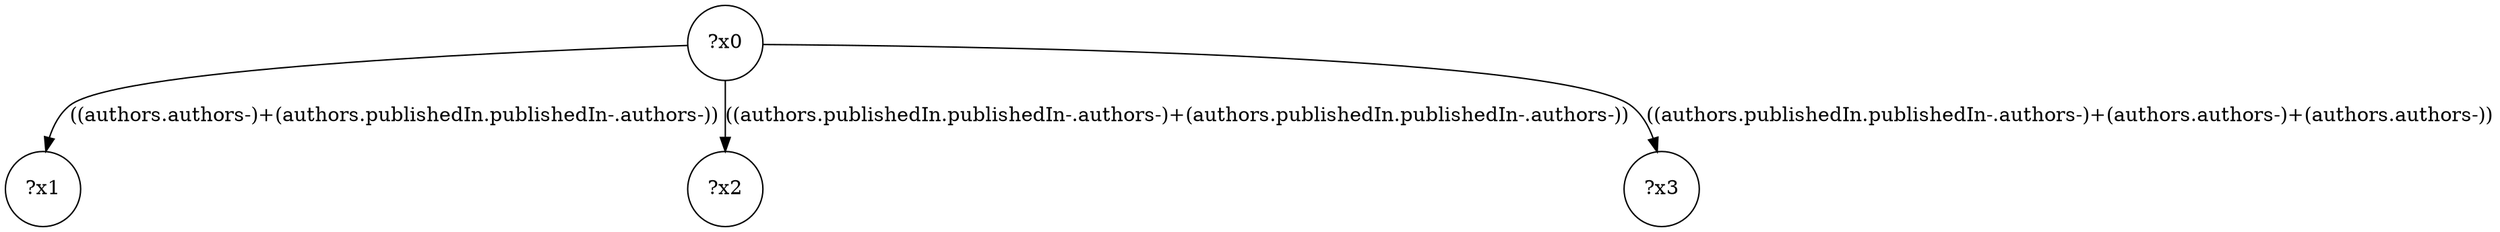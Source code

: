 digraph g {
	x0 [shape=circle, label="?x0"];
	x1 [shape=circle, label="?x1"];
	x0 -> x1 [label="((authors.authors-)+(authors.publishedIn.publishedIn-.authors-))"];
	x2 [shape=circle, label="?x2"];
	x0 -> x2 [label="((authors.publishedIn.publishedIn-.authors-)+(authors.publishedIn.publishedIn-.authors-))"];
	x3 [shape=circle, label="?x3"];
	x0 -> x3 [label="((authors.publishedIn.publishedIn-.authors-)+(authors.authors-)+(authors.authors-))"];
}
